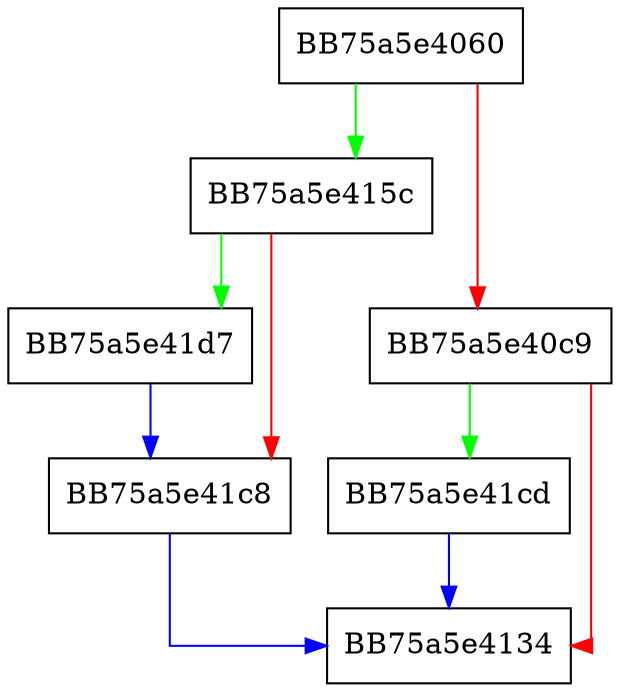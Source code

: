 digraph PEVAMap {
  node [shape="box"];
  graph [splines=ortho];
  BB75a5e4060 -> BB75a5e415c [color="green"];
  BB75a5e4060 -> BB75a5e40c9 [color="red"];
  BB75a5e40c9 -> BB75a5e41cd [color="green"];
  BB75a5e40c9 -> BB75a5e4134 [color="red"];
  BB75a5e415c -> BB75a5e41d7 [color="green"];
  BB75a5e415c -> BB75a5e41c8 [color="red"];
  BB75a5e41c8 -> BB75a5e4134 [color="blue"];
  BB75a5e41cd -> BB75a5e4134 [color="blue"];
  BB75a5e41d7 -> BB75a5e41c8 [color="blue"];
}